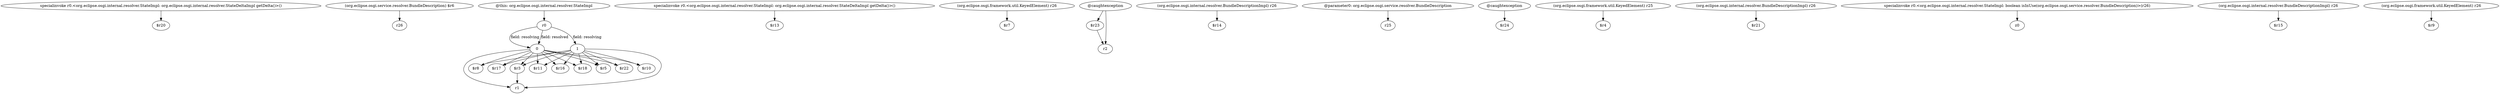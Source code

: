 digraph g {
0[label="specialinvoke r0.<org.eclipse.osgi.internal.resolver.StateImpl: org.eclipse.osgi.internal.resolver.StateDeltaImpl getDelta()>()"]
1[label="$r20"]
0->1[label=""]
2[label="(org.eclipse.osgi.service.resolver.BundleDescription) $r6"]
3[label="r26"]
2->3[label=""]
4[label="0"]
5[label="$r22"]
4->5[label=""]
6[label="specialinvoke r0.<org.eclipse.osgi.internal.resolver.StateImpl: org.eclipse.osgi.internal.resolver.StateDeltaImpl getDelta()>()"]
7[label="$r13"]
6->7[label=""]
8[label="1"]
8->5[label=""]
9[label="(org.eclipse.osgi.framework.util.KeyedElement) r26"]
10[label="$r7"]
9->10[label=""]
11[label="$r23"]
12[label="r2"]
11->12[label=""]
13[label="(org.eclipse.osgi.internal.resolver.BundleDescriptionImpl) r26"]
14[label="$r14"]
13->14[label=""]
15[label="r1"]
4->15[label=""]
8->15[label=""]
16[label="@caughtexception"]
16->12[label=""]
17[label="@parameter0: org.eclipse.osgi.service.resolver.BundleDescription"]
18[label="r25"]
17->18[label=""]
19[label="$r18"]
8->19[label=""]
20[label="@caughtexception"]
21[label="$r24"]
20->21[label=""]
4->19[label=""]
22[label="r0"]
22->4[label="field: resolved"]
22->4[label="field: resolving"]
23[label="(org.eclipse.osgi.framework.util.KeyedElement) r25"]
24[label="$r4"]
23->24[label=""]
22->8[label="field: resolving"]
16->11[label=""]
25[label="@this: org.eclipse.osgi.internal.resolver.StateImpl"]
25->22[label=""]
26[label="$r3"]
8->26[label=""]
27[label="$r5"]
8->27[label=""]
28[label="(org.eclipse.osgi.internal.resolver.BundleDescriptionImpl) r26"]
29[label="$r21"]
28->29[label=""]
4->27[label=""]
26->15[label=""]
30[label="$r11"]
4->30[label=""]
31[label="specialinvoke r0.<org.eclipse.osgi.internal.resolver.StateImpl: boolean isInUse(org.eclipse.osgi.service.resolver.BundleDescription)>(r26)"]
32[label="z0"]
31->32[label=""]
33[label="$r17"]
8->33[label=""]
8->30[label=""]
4->33[label=""]
34[label="(org.eclipse.osgi.internal.resolver.BundleDescriptionImpl) r26"]
35[label="$r15"]
34->35[label=""]
36[label="$r8"]
8->36[label=""]
4->36[label=""]
37[label="$r16"]
8->37[label=""]
4->26[label=""]
4->37[label=""]
38[label="(org.eclipse.osgi.framework.util.KeyedElement) r26"]
39[label="$r9"]
38->39[label=""]
40[label="$r10"]
4->40[label=""]
8->40[label=""]
}